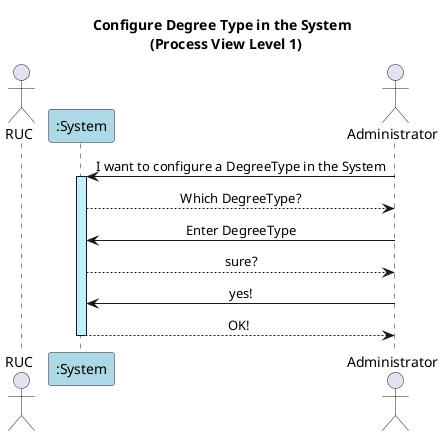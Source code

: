 @startuml

skinparam sequenceMessageAlign center
skinparam sequenceLifeLineBackgroundColor lightblue
title: Configure Degree Type in the System \n (Process View Level 1)
actor RUC
participant ":System" as System #lightblue

actor Administrator

Administrator -> System ++ #application: I want to configure a DegreeType in the System
System --> Administrator: Which DegreeType?
Administrator -> System: Enter DegreeType
System --> Administrator : sure?
Administrator -> System: yes!
System --> Administrator --: OK!

@enduml